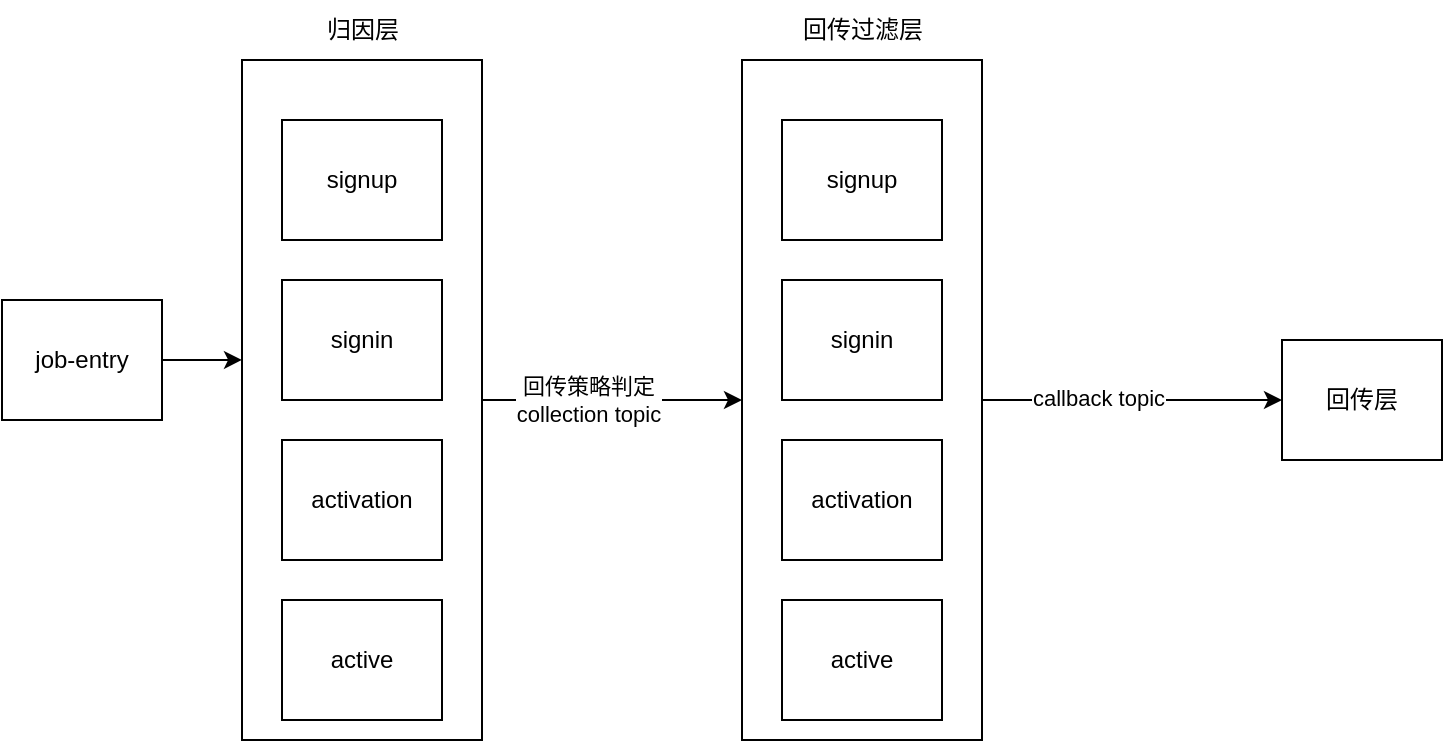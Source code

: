 <mxfile version="21.7.5" type="github">
  <diagram name="第 1 页" id="otSAY9CgEEkEDT3XQxLB">
    <mxGraphModel dx="1006" dy="686" grid="1" gridSize="10" guides="1" tooltips="1" connect="1" arrows="1" fold="1" page="1" pageScale="1" pageWidth="827" pageHeight="1169" math="0" shadow="0">
      <root>
        <mxCell id="0" />
        <mxCell id="1" parent="0" />
        <mxCell id="A11zUQWiEe7H9cIYcWB2-8" style="edgeStyle=orthogonalEdgeStyle;rounded=0;orthogonalLoop=1;jettySize=auto;html=1;entryX=0;entryY=0.441;entryDx=0;entryDy=0;entryPerimeter=0;" edge="1" parent="1" source="A11zUQWiEe7H9cIYcWB2-1" target="A11zUQWiEe7H9cIYcWB2-2">
          <mxGeometry relative="1" as="geometry" />
        </mxCell>
        <mxCell id="A11zUQWiEe7H9cIYcWB2-1" value="job-entry" style="rounded=0;whiteSpace=wrap;html=1;" vertex="1" parent="1">
          <mxGeometry x="120" y="280" width="80" height="60" as="geometry" />
        </mxCell>
        <mxCell id="A11zUQWiEe7H9cIYcWB2-12" style="edgeStyle=orthogonalEdgeStyle;rounded=0;orthogonalLoop=1;jettySize=auto;html=1;entryX=0;entryY=0.5;entryDx=0;entryDy=0;" edge="1" parent="1" source="A11zUQWiEe7H9cIYcWB2-2" target="A11zUQWiEe7H9cIYcWB2-9">
          <mxGeometry relative="1" as="geometry" />
        </mxCell>
        <mxCell id="A11zUQWiEe7H9cIYcWB2-18" value="回传策略判定&lt;br&gt;collection topic" style="edgeLabel;html=1;align=center;verticalAlign=middle;resizable=0;points=[];" vertex="1" connectable="0" parent="A11zUQWiEe7H9cIYcWB2-12">
          <mxGeometry x="-0.185" relative="1" as="geometry">
            <mxPoint as="offset" />
          </mxGeometry>
        </mxCell>
        <mxCell id="A11zUQWiEe7H9cIYcWB2-2" value="" style="rounded=0;whiteSpace=wrap;html=1;" vertex="1" parent="1">
          <mxGeometry x="240" y="160" width="120" height="340" as="geometry" />
        </mxCell>
        <mxCell id="A11zUQWiEe7H9cIYcWB2-4" value="signup" style="rounded=0;whiteSpace=wrap;html=1;" vertex="1" parent="1">
          <mxGeometry x="260" y="190" width="80" height="60" as="geometry" />
        </mxCell>
        <mxCell id="A11zUQWiEe7H9cIYcWB2-5" value="signin" style="rounded=0;whiteSpace=wrap;html=1;" vertex="1" parent="1">
          <mxGeometry x="260" y="270" width="80" height="60" as="geometry" />
        </mxCell>
        <mxCell id="A11zUQWiEe7H9cIYcWB2-6" value="activation" style="rounded=0;whiteSpace=wrap;html=1;" vertex="1" parent="1">
          <mxGeometry x="260" y="350" width="80" height="60" as="geometry" />
        </mxCell>
        <mxCell id="A11zUQWiEe7H9cIYcWB2-7" value="active" style="rounded=0;whiteSpace=wrap;html=1;" vertex="1" parent="1">
          <mxGeometry x="260" y="430" width="80" height="60" as="geometry" />
        </mxCell>
        <mxCell id="A11zUQWiEe7H9cIYcWB2-10" value="归因层" style="text;html=1;align=center;verticalAlign=middle;resizable=0;points=[];autosize=1;strokeColor=none;fillColor=none;" vertex="1" parent="1">
          <mxGeometry x="270" y="130" width="60" height="30" as="geometry" />
        </mxCell>
        <mxCell id="A11zUQWiEe7H9cIYcWB2-17" value="" style="group" vertex="1" connectable="0" parent="1">
          <mxGeometry x="490" y="130" width="120" height="370" as="geometry" />
        </mxCell>
        <mxCell id="A11zUQWiEe7H9cIYcWB2-9" value="" style="rounded=0;whiteSpace=wrap;html=1;" vertex="1" parent="A11zUQWiEe7H9cIYcWB2-17">
          <mxGeometry y="30" width="120" height="340" as="geometry" />
        </mxCell>
        <mxCell id="A11zUQWiEe7H9cIYcWB2-11" value="回传过滤层" style="text;html=1;align=center;verticalAlign=middle;resizable=0;points=[];autosize=1;strokeColor=none;fillColor=none;" vertex="1" parent="A11zUQWiEe7H9cIYcWB2-17">
          <mxGeometry x="20" width="80" height="30" as="geometry" />
        </mxCell>
        <mxCell id="A11zUQWiEe7H9cIYcWB2-13" value="signup" style="rounded=0;whiteSpace=wrap;html=1;" vertex="1" parent="A11zUQWiEe7H9cIYcWB2-17">
          <mxGeometry x="20" y="60" width="80" height="60" as="geometry" />
        </mxCell>
        <mxCell id="A11zUQWiEe7H9cIYcWB2-14" value="signin" style="rounded=0;whiteSpace=wrap;html=1;" vertex="1" parent="A11zUQWiEe7H9cIYcWB2-17">
          <mxGeometry x="20" y="140" width="80" height="60" as="geometry" />
        </mxCell>
        <mxCell id="A11zUQWiEe7H9cIYcWB2-15" value="activation" style="rounded=0;whiteSpace=wrap;html=1;" vertex="1" parent="A11zUQWiEe7H9cIYcWB2-17">
          <mxGeometry x="20" y="220" width="80" height="60" as="geometry" />
        </mxCell>
        <mxCell id="A11zUQWiEe7H9cIYcWB2-16" value="active" style="rounded=0;whiteSpace=wrap;html=1;" vertex="1" parent="A11zUQWiEe7H9cIYcWB2-17">
          <mxGeometry x="20" y="300" width="80" height="60" as="geometry" />
        </mxCell>
        <mxCell id="A11zUQWiEe7H9cIYcWB2-19" value="回传层" style="rounded=0;whiteSpace=wrap;html=1;" vertex="1" parent="1">
          <mxGeometry x="760" y="300" width="80" height="60" as="geometry" />
        </mxCell>
        <mxCell id="A11zUQWiEe7H9cIYcWB2-20" style="edgeStyle=orthogonalEdgeStyle;rounded=0;orthogonalLoop=1;jettySize=auto;html=1;entryX=0;entryY=0.5;entryDx=0;entryDy=0;" edge="1" parent="1" source="A11zUQWiEe7H9cIYcWB2-9" target="A11zUQWiEe7H9cIYcWB2-19">
          <mxGeometry relative="1" as="geometry" />
        </mxCell>
        <mxCell id="A11zUQWiEe7H9cIYcWB2-21" value="callback topic" style="edgeLabel;html=1;align=center;verticalAlign=middle;resizable=0;points=[];" vertex="1" connectable="0" parent="A11zUQWiEe7H9cIYcWB2-20">
          <mxGeometry x="-0.233" y="1" relative="1" as="geometry">
            <mxPoint as="offset" />
          </mxGeometry>
        </mxCell>
      </root>
    </mxGraphModel>
  </diagram>
</mxfile>
